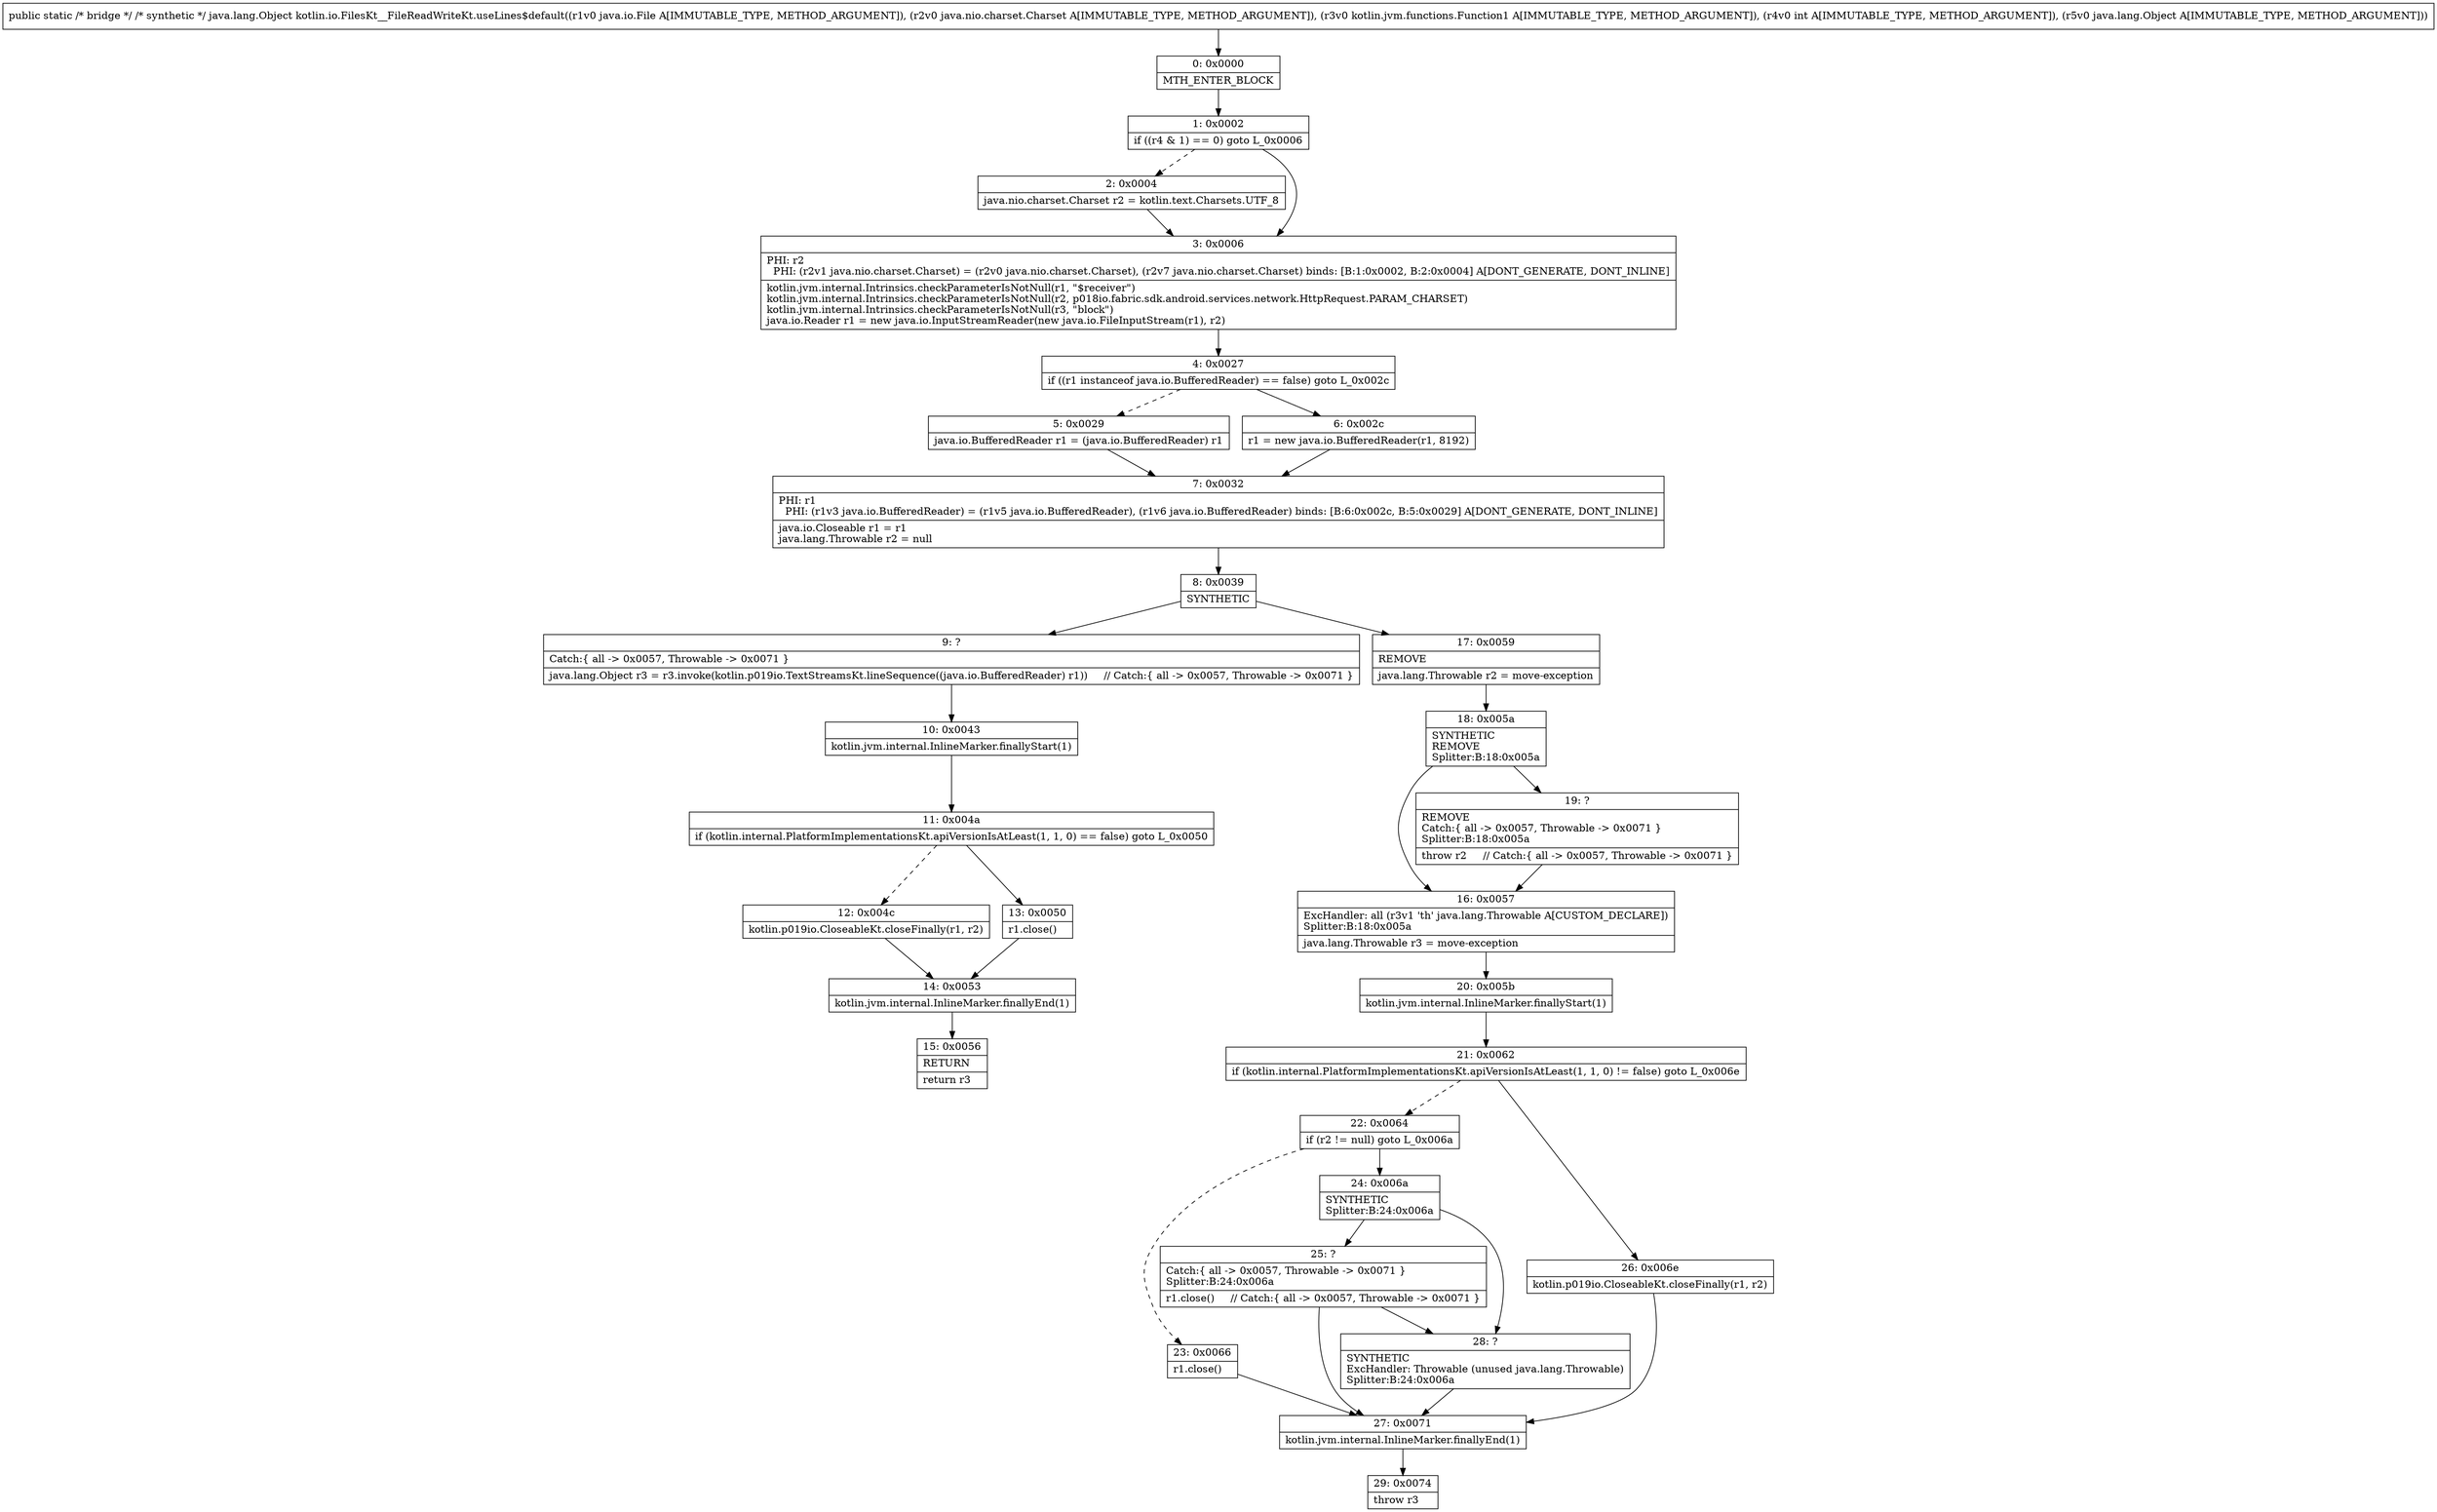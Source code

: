 digraph "CFG forkotlin.io.FilesKt__FileReadWriteKt.useLines$default(Ljava\/io\/File;Ljava\/nio\/charset\/Charset;Lkotlin\/jvm\/functions\/Function1;ILjava\/lang\/Object;)Ljava\/lang\/Object;" {
Node_0 [shape=record,label="{0\:\ 0x0000|MTH_ENTER_BLOCK\l}"];
Node_1 [shape=record,label="{1\:\ 0x0002|if ((r4 & 1) == 0) goto L_0x0006\l}"];
Node_2 [shape=record,label="{2\:\ 0x0004|java.nio.charset.Charset r2 = kotlin.text.Charsets.UTF_8\l}"];
Node_3 [shape=record,label="{3\:\ 0x0006|PHI: r2 \l  PHI: (r2v1 java.nio.charset.Charset) = (r2v0 java.nio.charset.Charset), (r2v7 java.nio.charset.Charset) binds: [B:1:0x0002, B:2:0x0004] A[DONT_GENERATE, DONT_INLINE]\l|kotlin.jvm.internal.Intrinsics.checkParameterIsNotNull(r1, \"$receiver\")\lkotlin.jvm.internal.Intrinsics.checkParameterIsNotNull(r2, p018io.fabric.sdk.android.services.network.HttpRequest.PARAM_CHARSET)\lkotlin.jvm.internal.Intrinsics.checkParameterIsNotNull(r3, \"block\")\ljava.io.Reader r1 = new java.io.InputStreamReader(new java.io.FileInputStream(r1), r2)\l}"];
Node_4 [shape=record,label="{4\:\ 0x0027|if ((r1 instanceof java.io.BufferedReader) == false) goto L_0x002c\l}"];
Node_5 [shape=record,label="{5\:\ 0x0029|java.io.BufferedReader r1 = (java.io.BufferedReader) r1\l}"];
Node_6 [shape=record,label="{6\:\ 0x002c|r1 = new java.io.BufferedReader(r1, 8192)\l}"];
Node_7 [shape=record,label="{7\:\ 0x0032|PHI: r1 \l  PHI: (r1v3 java.io.BufferedReader) = (r1v5 java.io.BufferedReader), (r1v6 java.io.BufferedReader) binds: [B:6:0x002c, B:5:0x0029] A[DONT_GENERATE, DONT_INLINE]\l|java.io.Closeable r1 = r1\ljava.lang.Throwable r2 = null\l}"];
Node_8 [shape=record,label="{8\:\ 0x0039|SYNTHETIC\l}"];
Node_9 [shape=record,label="{9\:\ ?|Catch:\{ all \-\> 0x0057, Throwable \-\> 0x0071 \}\l|java.lang.Object r3 = r3.invoke(kotlin.p019io.TextStreamsKt.lineSequence((java.io.BufferedReader) r1))     \/\/ Catch:\{ all \-\> 0x0057, Throwable \-\> 0x0071 \}\l}"];
Node_10 [shape=record,label="{10\:\ 0x0043|kotlin.jvm.internal.InlineMarker.finallyStart(1)\l}"];
Node_11 [shape=record,label="{11\:\ 0x004a|if (kotlin.internal.PlatformImplementationsKt.apiVersionIsAtLeast(1, 1, 0) == false) goto L_0x0050\l}"];
Node_12 [shape=record,label="{12\:\ 0x004c|kotlin.p019io.CloseableKt.closeFinally(r1, r2)\l}"];
Node_13 [shape=record,label="{13\:\ 0x0050|r1.close()\l}"];
Node_14 [shape=record,label="{14\:\ 0x0053|kotlin.jvm.internal.InlineMarker.finallyEnd(1)\l}"];
Node_15 [shape=record,label="{15\:\ 0x0056|RETURN\l|return r3\l}"];
Node_16 [shape=record,label="{16\:\ 0x0057|ExcHandler: all (r3v1 'th' java.lang.Throwable A[CUSTOM_DECLARE])\lSplitter:B:18:0x005a\l|java.lang.Throwable r3 = move\-exception\l}"];
Node_17 [shape=record,label="{17\:\ 0x0059|REMOVE\l|java.lang.Throwable r2 = move\-exception\l}"];
Node_18 [shape=record,label="{18\:\ 0x005a|SYNTHETIC\lREMOVE\lSplitter:B:18:0x005a\l}"];
Node_19 [shape=record,label="{19\:\ ?|REMOVE\lCatch:\{ all \-\> 0x0057, Throwable \-\> 0x0071 \}\lSplitter:B:18:0x005a\l|throw r2     \/\/ Catch:\{ all \-\> 0x0057, Throwable \-\> 0x0071 \}\l}"];
Node_20 [shape=record,label="{20\:\ 0x005b|kotlin.jvm.internal.InlineMarker.finallyStart(1)\l}"];
Node_21 [shape=record,label="{21\:\ 0x0062|if (kotlin.internal.PlatformImplementationsKt.apiVersionIsAtLeast(1, 1, 0) != false) goto L_0x006e\l}"];
Node_22 [shape=record,label="{22\:\ 0x0064|if (r2 != null) goto L_0x006a\l}"];
Node_23 [shape=record,label="{23\:\ 0x0066|r1.close()\l}"];
Node_24 [shape=record,label="{24\:\ 0x006a|SYNTHETIC\lSplitter:B:24:0x006a\l}"];
Node_25 [shape=record,label="{25\:\ ?|Catch:\{ all \-\> 0x0057, Throwable \-\> 0x0071 \}\lSplitter:B:24:0x006a\l|r1.close()     \/\/ Catch:\{ all \-\> 0x0057, Throwable \-\> 0x0071 \}\l}"];
Node_26 [shape=record,label="{26\:\ 0x006e|kotlin.p019io.CloseableKt.closeFinally(r1, r2)\l}"];
Node_27 [shape=record,label="{27\:\ 0x0071|kotlin.jvm.internal.InlineMarker.finallyEnd(1)\l}"];
Node_28 [shape=record,label="{28\:\ ?|SYNTHETIC\lExcHandler: Throwable (unused java.lang.Throwable)\lSplitter:B:24:0x006a\l}"];
Node_29 [shape=record,label="{29\:\ 0x0074|throw r3\l}"];
MethodNode[shape=record,label="{public static \/* bridge *\/ \/* synthetic *\/ java.lang.Object kotlin.io.FilesKt__FileReadWriteKt.useLines$default((r1v0 java.io.File A[IMMUTABLE_TYPE, METHOD_ARGUMENT]), (r2v0 java.nio.charset.Charset A[IMMUTABLE_TYPE, METHOD_ARGUMENT]), (r3v0 kotlin.jvm.functions.Function1 A[IMMUTABLE_TYPE, METHOD_ARGUMENT]), (r4v0 int A[IMMUTABLE_TYPE, METHOD_ARGUMENT]), (r5v0 java.lang.Object A[IMMUTABLE_TYPE, METHOD_ARGUMENT])) }"];
MethodNode -> Node_0;
Node_0 -> Node_1;
Node_1 -> Node_2[style=dashed];
Node_1 -> Node_3;
Node_2 -> Node_3;
Node_3 -> Node_4;
Node_4 -> Node_5[style=dashed];
Node_4 -> Node_6;
Node_5 -> Node_7;
Node_6 -> Node_7;
Node_7 -> Node_8;
Node_8 -> Node_9;
Node_8 -> Node_17;
Node_9 -> Node_10;
Node_10 -> Node_11;
Node_11 -> Node_12[style=dashed];
Node_11 -> Node_13;
Node_12 -> Node_14;
Node_13 -> Node_14;
Node_14 -> Node_15;
Node_16 -> Node_20;
Node_17 -> Node_18;
Node_18 -> Node_19;
Node_18 -> Node_16;
Node_19 -> Node_16;
Node_20 -> Node_21;
Node_21 -> Node_22[style=dashed];
Node_21 -> Node_26;
Node_22 -> Node_23[style=dashed];
Node_22 -> Node_24;
Node_23 -> Node_27;
Node_24 -> Node_25;
Node_24 -> Node_28;
Node_25 -> Node_28;
Node_25 -> Node_27;
Node_26 -> Node_27;
Node_27 -> Node_29;
Node_28 -> Node_27;
}

